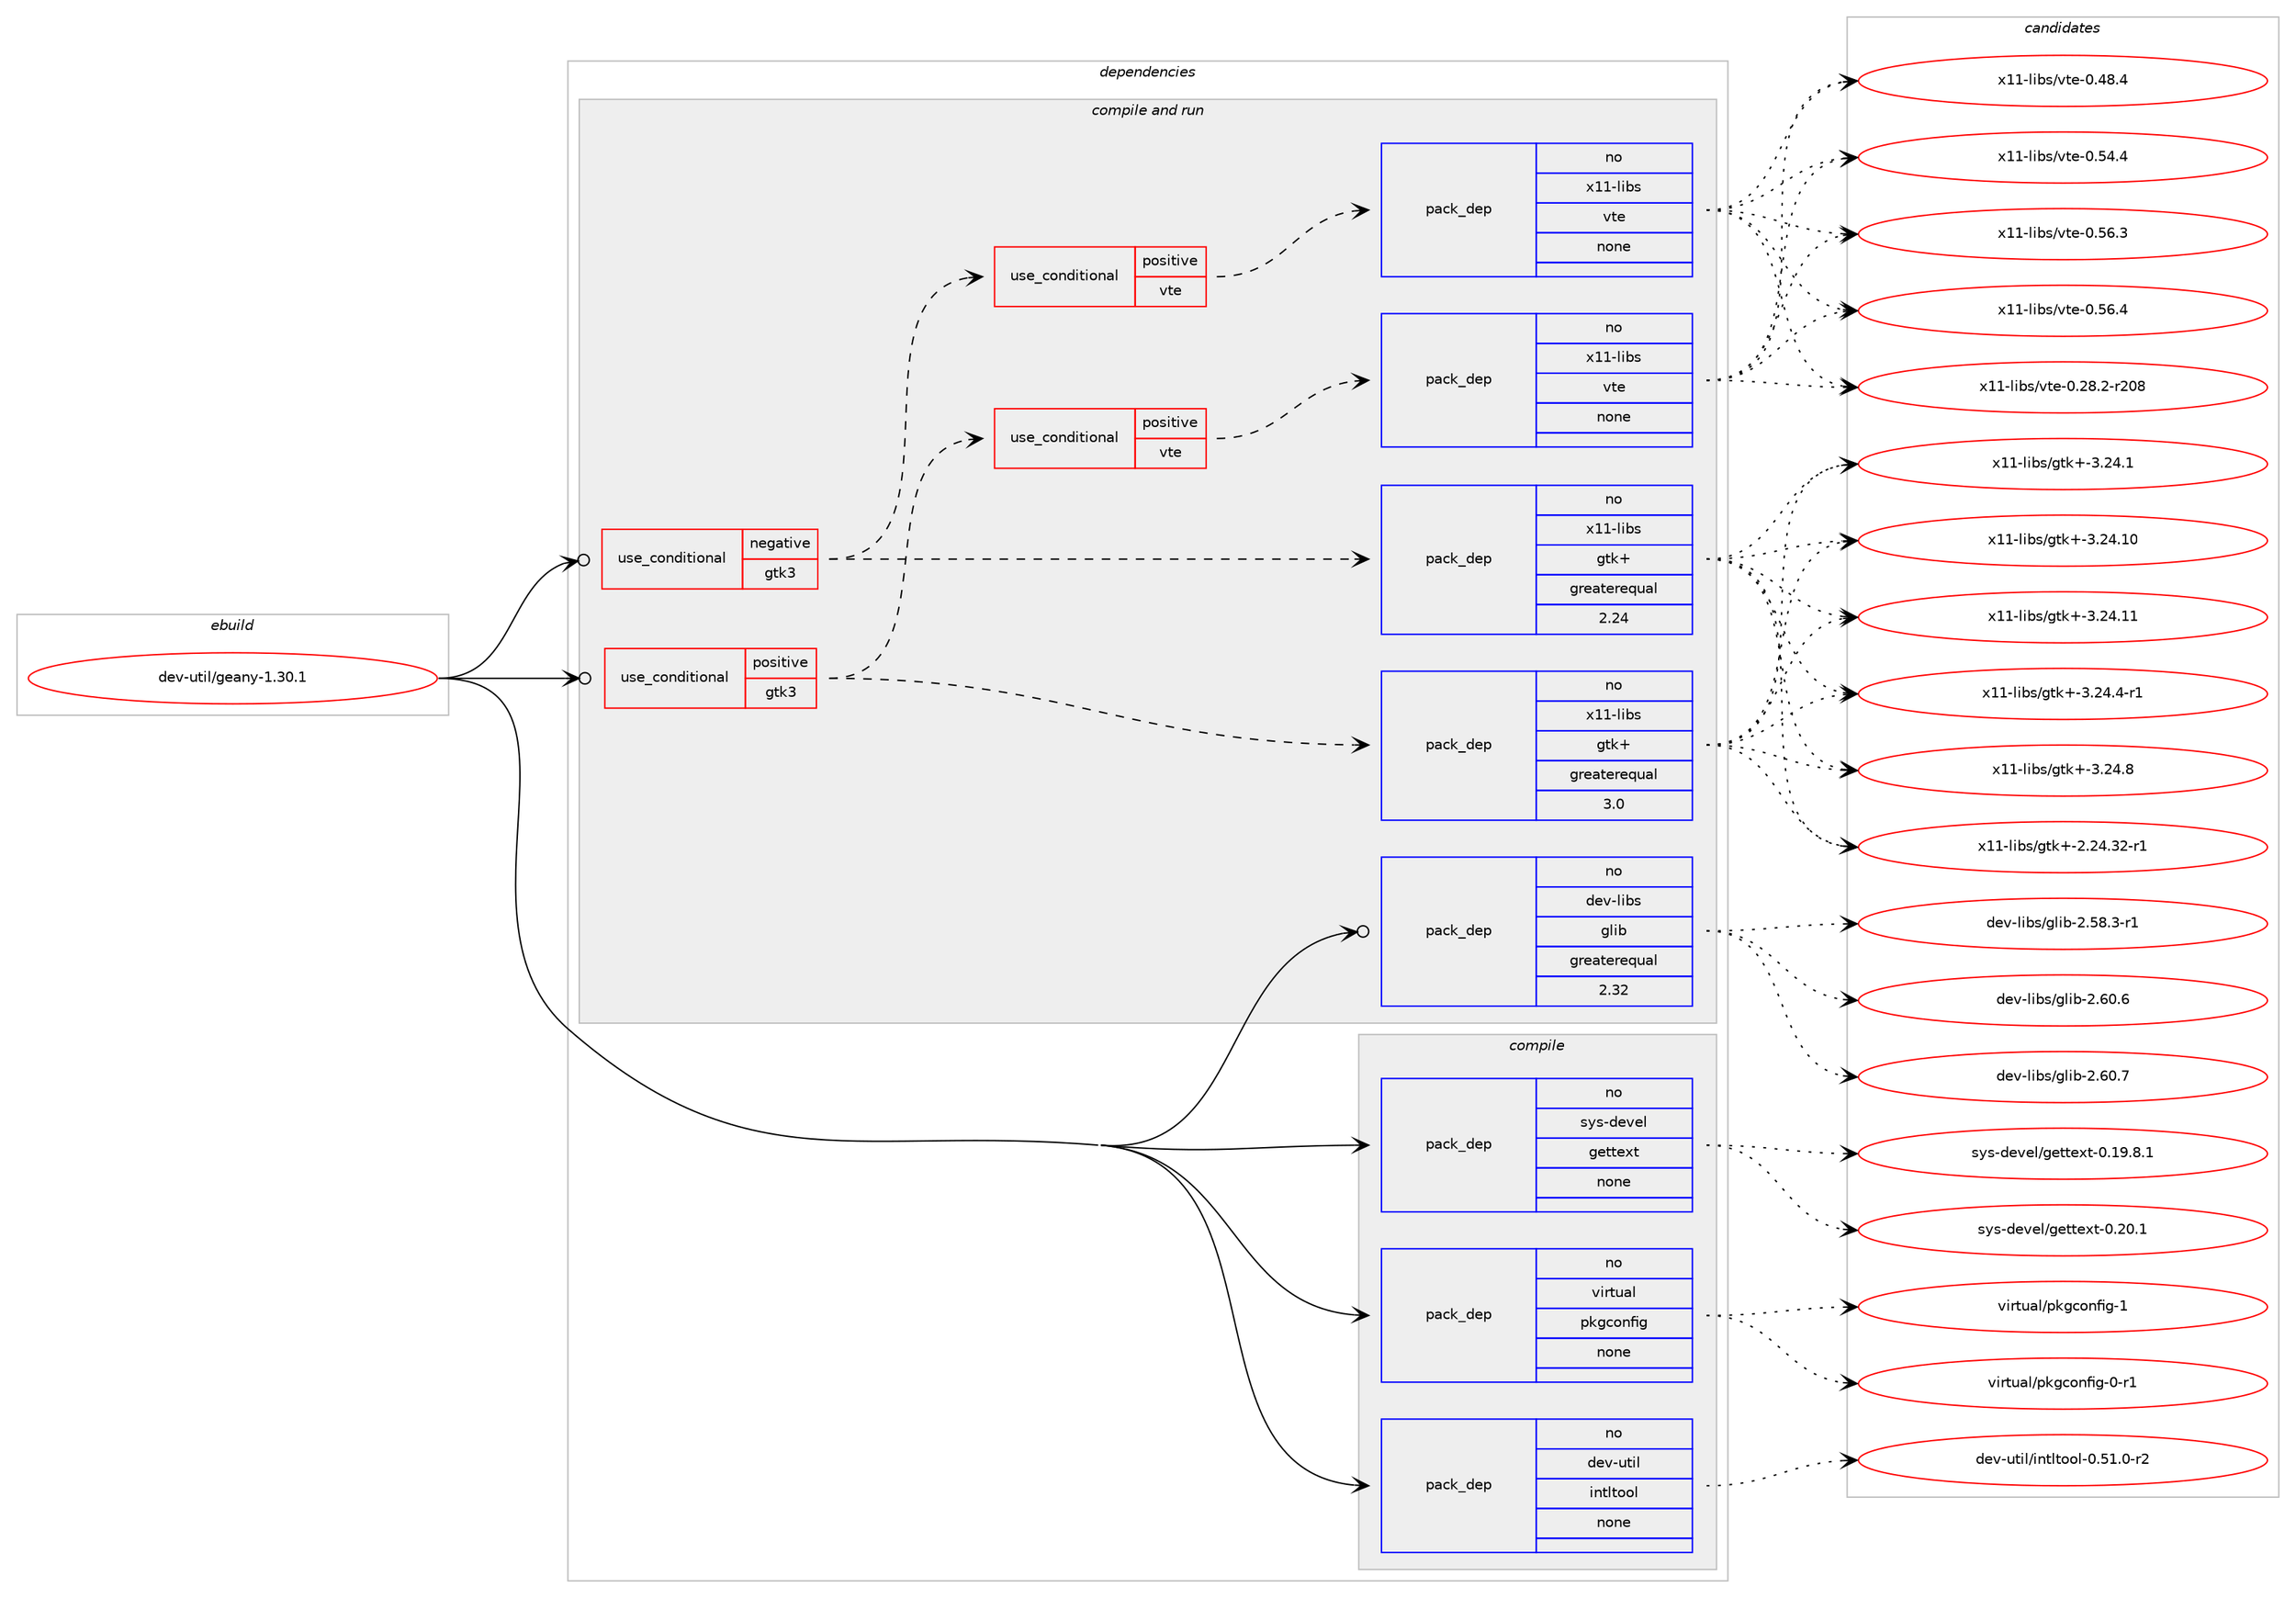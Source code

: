 digraph prolog {

# *************
# Graph options
# *************

newrank=true;
concentrate=true;
compound=true;
graph [rankdir=LR,fontname=Helvetica,fontsize=10,ranksep=1.5];#, ranksep=2.5, nodesep=0.2];
edge  [arrowhead=vee];
node  [fontname=Helvetica,fontsize=10];

# **********
# The ebuild
# **********

subgraph cluster_leftcol {
color=gray;
rank=same;
label=<<i>ebuild</i>>;
id [label="dev-util/geany-1.30.1", color=red, width=4, href="../dev-util/geany-1.30.1.svg"];
}

# ****************
# The dependencies
# ****************

subgraph cluster_midcol {
color=gray;
label=<<i>dependencies</i>>;
subgraph cluster_compile {
fillcolor="#eeeeee";
style=filled;
label=<<i>compile</i>>;
subgraph pack534207 {
dependency728997 [label=<<TABLE BORDER="0" CELLBORDER="1" CELLSPACING="0" CELLPADDING="4" WIDTH="220"><TR><TD ROWSPAN="6" CELLPADDING="30">pack_dep</TD></TR><TR><TD WIDTH="110">no</TD></TR><TR><TD>dev-util</TD></TR><TR><TD>intltool</TD></TR><TR><TD>none</TD></TR><TR><TD></TD></TR></TABLE>>, shape=none, color=blue];
}
id:e -> dependency728997:w [weight=20,style="solid",arrowhead="vee"];
subgraph pack534208 {
dependency728998 [label=<<TABLE BORDER="0" CELLBORDER="1" CELLSPACING="0" CELLPADDING="4" WIDTH="220"><TR><TD ROWSPAN="6" CELLPADDING="30">pack_dep</TD></TR><TR><TD WIDTH="110">no</TD></TR><TR><TD>sys-devel</TD></TR><TR><TD>gettext</TD></TR><TR><TD>none</TD></TR><TR><TD></TD></TR></TABLE>>, shape=none, color=blue];
}
id:e -> dependency728998:w [weight=20,style="solid",arrowhead="vee"];
subgraph pack534209 {
dependency728999 [label=<<TABLE BORDER="0" CELLBORDER="1" CELLSPACING="0" CELLPADDING="4" WIDTH="220"><TR><TD ROWSPAN="6" CELLPADDING="30">pack_dep</TD></TR><TR><TD WIDTH="110">no</TD></TR><TR><TD>virtual</TD></TR><TR><TD>pkgconfig</TD></TR><TR><TD>none</TD></TR><TR><TD></TD></TR></TABLE>>, shape=none, color=blue];
}
id:e -> dependency728999:w [weight=20,style="solid",arrowhead="vee"];
}
subgraph cluster_compileandrun {
fillcolor="#eeeeee";
style=filled;
label=<<i>compile and run</i>>;
subgraph cond182657 {
dependency729000 [label=<<TABLE BORDER="0" CELLBORDER="1" CELLSPACING="0" CELLPADDING="4"><TR><TD ROWSPAN="3" CELLPADDING="10">use_conditional</TD></TR><TR><TD>negative</TD></TR><TR><TD>gtk3</TD></TR></TABLE>>, shape=none, color=red];
subgraph pack534210 {
dependency729001 [label=<<TABLE BORDER="0" CELLBORDER="1" CELLSPACING="0" CELLPADDING="4" WIDTH="220"><TR><TD ROWSPAN="6" CELLPADDING="30">pack_dep</TD></TR><TR><TD WIDTH="110">no</TD></TR><TR><TD>x11-libs</TD></TR><TR><TD>gtk+</TD></TR><TR><TD>greaterequal</TD></TR><TR><TD>2.24</TD></TR></TABLE>>, shape=none, color=blue];
}
dependency729000:e -> dependency729001:w [weight=20,style="dashed",arrowhead="vee"];
subgraph cond182658 {
dependency729002 [label=<<TABLE BORDER="0" CELLBORDER="1" CELLSPACING="0" CELLPADDING="4"><TR><TD ROWSPAN="3" CELLPADDING="10">use_conditional</TD></TR><TR><TD>positive</TD></TR><TR><TD>vte</TD></TR></TABLE>>, shape=none, color=red];
subgraph pack534211 {
dependency729003 [label=<<TABLE BORDER="0" CELLBORDER="1" CELLSPACING="0" CELLPADDING="4" WIDTH="220"><TR><TD ROWSPAN="6" CELLPADDING="30">pack_dep</TD></TR><TR><TD WIDTH="110">no</TD></TR><TR><TD>x11-libs</TD></TR><TR><TD>vte</TD></TR><TR><TD>none</TD></TR><TR><TD></TD></TR></TABLE>>, shape=none, color=blue];
}
dependency729002:e -> dependency729003:w [weight=20,style="dashed",arrowhead="vee"];
}
dependency729000:e -> dependency729002:w [weight=20,style="dashed",arrowhead="vee"];
}
id:e -> dependency729000:w [weight=20,style="solid",arrowhead="odotvee"];
subgraph cond182659 {
dependency729004 [label=<<TABLE BORDER="0" CELLBORDER="1" CELLSPACING="0" CELLPADDING="4"><TR><TD ROWSPAN="3" CELLPADDING="10">use_conditional</TD></TR><TR><TD>positive</TD></TR><TR><TD>gtk3</TD></TR></TABLE>>, shape=none, color=red];
subgraph pack534212 {
dependency729005 [label=<<TABLE BORDER="0" CELLBORDER="1" CELLSPACING="0" CELLPADDING="4" WIDTH="220"><TR><TD ROWSPAN="6" CELLPADDING="30">pack_dep</TD></TR><TR><TD WIDTH="110">no</TD></TR><TR><TD>x11-libs</TD></TR><TR><TD>gtk+</TD></TR><TR><TD>greaterequal</TD></TR><TR><TD>3.0</TD></TR></TABLE>>, shape=none, color=blue];
}
dependency729004:e -> dependency729005:w [weight=20,style="dashed",arrowhead="vee"];
subgraph cond182660 {
dependency729006 [label=<<TABLE BORDER="0" CELLBORDER="1" CELLSPACING="0" CELLPADDING="4"><TR><TD ROWSPAN="3" CELLPADDING="10">use_conditional</TD></TR><TR><TD>positive</TD></TR><TR><TD>vte</TD></TR></TABLE>>, shape=none, color=red];
subgraph pack534213 {
dependency729007 [label=<<TABLE BORDER="0" CELLBORDER="1" CELLSPACING="0" CELLPADDING="4" WIDTH="220"><TR><TD ROWSPAN="6" CELLPADDING="30">pack_dep</TD></TR><TR><TD WIDTH="110">no</TD></TR><TR><TD>x11-libs</TD></TR><TR><TD>vte</TD></TR><TR><TD>none</TD></TR><TR><TD></TD></TR></TABLE>>, shape=none, color=blue];
}
dependency729006:e -> dependency729007:w [weight=20,style="dashed",arrowhead="vee"];
}
dependency729004:e -> dependency729006:w [weight=20,style="dashed",arrowhead="vee"];
}
id:e -> dependency729004:w [weight=20,style="solid",arrowhead="odotvee"];
subgraph pack534214 {
dependency729008 [label=<<TABLE BORDER="0" CELLBORDER="1" CELLSPACING="0" CELLPADDING="4" WIDTH="220"><TR><TD ROWSPAN="6" CELLPADDING="30">pack_dep</TD></TR><TR><TD WIDTH="110">no</TD></TR><TR><TD>dev-libs</TD></TR><TR><TD>glib</TD></TR><TR><TD>greaterequal</TD></TR><TR><TD>2.32</TD></TR></TABLE>>, shape=none, color=blue];
}
id:e -> dependency729008:w [weight=20,style="solid",arrowhead="odotvee"];
}
subgraph cluster_run {
fillcolor="#eeeeee";
style=filled;
label=<<i>run</i>>;
}
}

# **************
# The candidates
# **************

subgraph cluster_choices {
rank=same;
color=gray;
label=<<i>candidates</i>>;

subgraph choice534207 {
color=black;
nodesep=1;
choice1001011184511711610510847105110116108116111111108454846534946484511450 [label="dev-util/intltool-0.51.0-r2", color=red, width=4,href="../dev-util/intltool-0.51.0-r2.svg"];
dependency728997:e -> choice1001011184511711610510847105110116108116111111108454846534946484511450:w [style=dotted,weight="100"];
}
subgraph choice534208 {
color=black;
nodesep=1;
choice1151211154510010111810110847103101116116101120116454846495746564649 [label="sys-devel/gettext-0.19.8.1", color=red, width=4,href="../sys-devel/gettext-0.19.8.1.svg"];
choice115121115451001011181011084710310111611610112011645484650484649 [label="sys-devel/gettext-0.20.1", color=red, width=4,href="../sys-devel/gettext-0.20.1.svg"];
dependency728998:e -> choice1151211154510010111810110847103101116116101120116454846495746564649:w [style=dotted,weight="100"];
dependency728998:e -> choice115121115451001011181011084710310111611610112011645484650484649:w [style=dotted,weight="100"];
}
subgraph choice534209 {
color=black;
nodesep=1;
choice11810511411611797108471121071039911111010210510345484511449 [label="virtual/pkgconfig-0-r1", color=red, width=4,href="../virtual/pkgconfig-0-r1.svg"];
choice1181051141161179710847112107103991111101021051034549 [label="virtual/pkgconfig-1", color=red, width=4,href="../virtual/pkgconfig-1.svg"];
dependency728999:e -> choice11810511411611797108471121071039911111010210510345484511449:w [style=dotted,weight="100"];
dependency728999:e -> choice1181051141161179710847112107103991111101021051034549:w [style=dotted,weight="100"];
}
subgraph choice534210 {
color=black;
nodesep=1;
choice12049494510810598115471031161074345504650524651504511449 [label="x11-libs/gtk+-2.24.32-r1", color=red, width=4,href="../x11-libs/gtk+-2.24.32-r1.svg"];
choice12049494510810598115471031161074345514650524649 [label="x11-libs/gtk+-3.24.1", color=red, width=4,href="../x11-libs/gtk+-3.24.1.svg"];
choice1204949451081059811547103116107434551465052464948 [label="x11-libs/gtk+-3.24.10", color=red, width=4,href="../x11-libs/gtk+-3.24.10.svg"];
choice1204949451081059811547103116107434551465052464949 [label="x11-libs/gtk+-3.24.11", color=red, width=4,href="../x11-libs/gtk+-3.24.11.svg"];
choice120494945108105981154710311610743455146505246524511449 [label="x11-libs/gtk+-3.24.4-r1", color=red, width=4,href="../x11-libs/gtk+-3.24.4-r1.svg"];
choice12049494510810598115471031161074345514650524656 [label="x11-libs/gtk+-3.24.8", color=red, width=4,href="../x11-libs/gtk+-3.24.8.svg"];
dependency729001:e -> choice12049494510810598115471031161074345504650524651504511449:w [style=dotted,weight="100"];
dependency729001:e -> choice12049494510810598115471031161074345514650524649:w [style=dotted,weight="100"];
dependency729001:e -> choice1204949451081059811547103116107434551465052464948:w [style=dotted,weight="100"];
dependency729001:e -> choice1204949451081059811547103116107434551465052464949:w [style=dotted,weight="100"];
dependency729001:e -> choice120494945108105981154710311610743455146505246524511449:w [style=dotted,weight="100"];
dependency729001:e -> choice12049494510810598115471031161074345514650524656:w [style=dotted,weight="100"];
}
subgraph choice534211 {
color=black;
nodesep=1;
choice12049494510810598115471181161014548465056465045114504856 [label="x11-libs/vte-0.28.2-r208", color=red, width=4,href="../x11-libs/vte-0.28.2-r208.svg"];
choice120494945108105981154711811610145484652564652 [label="x11-libs/vte-0.48.4", color=red, width=4,href="../x11-libs/vte-0.48.4.svg"];
choice120494945108105981154711811610145484653524652 [label="x11-libs/vte-0.54.4", color=red, width=4,href="../x11-libs/vte-0.54.4.svg"];
choice120494945108105981154711811610145484653544651 [label="x11-libs/vte-0.56.3", color=red, width=4,href="../x11-libs/vte-0.56.3.svg"];
choice120494945108105981154711811610145484653544652 [label="x11-libs/vte-0.56.4", color=red, width=4,href="../x11-libs/vte-0.56.4.svg"];
dependency729003:e -> choice12049494510810598115471181161014548465056465045114504856:w [style=dotted,weight="100"];
dependency729003:e -> choice120494945108105981154711811610145484652564652:w [style=dotted,weight="100"];
dependency729003:e -> choice120494945108105981154711811610145484653524652:w [style=dotted,weight="100"];
dependency729003:e -> choice120494945108105981154711811610145484653544651:w [style=dotted,weight="100"];
dependency729003:e -> choice120494945108105981154711811610145484653544652:w [style=dotted,weight="100"];
}
subgraph choice534212 {
color=black;
nodesep=1;
choice12049494510810598115471031161074345504650524651504511449 [label="x11-libs/gtk+-2.24.32-r1", color=red, width=4,href="../x11-libs/gtk+-2.24.32-r1.svg"];
choice12049494510810598115471031161074345514650524649 [label="x11-libs/gtk+-3.24.1", color=red, width=4,href="../x11-libs/gtk+-3.24.1.svg"];
choice1204949451081059811547103116107434551465052464948 [label="x11-libs/gtk+-3.24.10", color=red, width=4,href="../x11-libs/gtk+-3.24.10.svg"];
choice1204949451081059811547103116107434551465052464949 [label="x11-libs/gtk+-3.24.11", color=red, width=4,href="../x11-libs/gtk+-3.24.11.svg"];
choice120494945108105981154710311610743455146505246524511449 [label="x11-libs/gtk+-3.24.4-r1", color=red, width=4,href="../x11-libs/gtk+-3.24.4-r1.svg"];
choice12049494510810598115471031161074345514650524656 [label="x11-libs/gtk+-3.24.8", color=red, width=4,href="../x11-libs/gtk+-3.24.8.svg"];
dependency729005:e -> choice12049494510810598115471031161074345504650524651504511449:w [style=dotted,weight="100"];
dependency729005:e -> choice12049494510810598115471031161074345514650524649:w [style=dotted,weight="100"];
dependency729005:e -> choice1204949451081059811547103116107434551465052464948:w [style=dotted,weight="100"];
dependency729005:e -> choice1204949451081059811547103116107434551465052464949:w [style=dotted,weight="100"];
dependency729005:e -> choice120494945108105981154710311610743455146505246524511449:w [style=dotted,weight="100"];
dependency729005:e -> choice12049494510810598115471031161074345514650524656:w [style=dotted,weight="100"];
}
subgraph choice534213 {
color=black;
nodesep=1;
choice12049494510810598115471181161014548465056465045114504856 [label="x11-libs/vte-0.28.2-r208", color=red, width=4,href="../x11-libs/vte-0.28.2-r208.svg"];
choice120494945108105981154711811610145484652564652 [label="x11-libs/vte-0.48.4", color=red, width=4,href="../x11-libs/vte-0.48.4.svg"];
choice120494945108105981154711811610145484653524652 [label="x11-libs/vte-0.54.4", color=red, width=4,href="../x11-libs/vte-0.54.4.svg"];
choice120494945108105981154711811610145484653544651 [label="x11-libs/vte-0.56.3", color=red, width=4,href="../x11-libs/vte-0.56.3.svg"];
choice120494945108105981154711811610145484653544652 [label="x11-libs/vte-0.56.4", color=red, width=4,href="../x11-libs/vte-0.56.4.svg"];
dependency729007:e -> choice12049494510810598115471181161014548465056465045114504856:w [style=dotted,weight="100"];
dependency729007:e -> choice120494945108105981154711811610145484652564652:w [style=dotted,weight="100"];
dependency729007:e -> choice120494945108105981154711811610145484653524652:w [style=dotted,weight="100"];
dependency729007:e -> choice120494945108105981154711811610145484653544651:w [style=dotted,weight="100"];
dependency729007:e -> choice120494945108105981154711811610145484653544652:w [style=dotted,weight="100"];
}
subgraph choice534214 {
color=black;
nodesep=1;
choice10010111845108105981154710310810598455046535646514511449 [label="dev-libs/glib-2.58.3-r1", color=red, width=4,href="../dev-libs/glib-2.58.3-r1.svg"];
choice1001011184510810598115471031081059845504654484654 [label="dev-libs/glib-2.60.6", color=red, width=4,href="../dev-libs/glib-2.60.6.svg"];
choice1001011184510810598115471031081059845504654484655 [label="dev-libs/glib-2.60.7", color=red, width=4,href="../dev-libs/glib-2.60.7.svg"];
dependency729008:e -> choice10010111845108105981154710310810598455046535646514511449:w [style=dotted,weight="100"];
dependency729008:e -> choice1001011184510810598115471031081059845504654484654:w [style=dotted,weight="100"];
dependency729008:e -> choice1001011184510810598115471031081059845504654484655:w [style=dotted,weight="100"];
}
}

}
